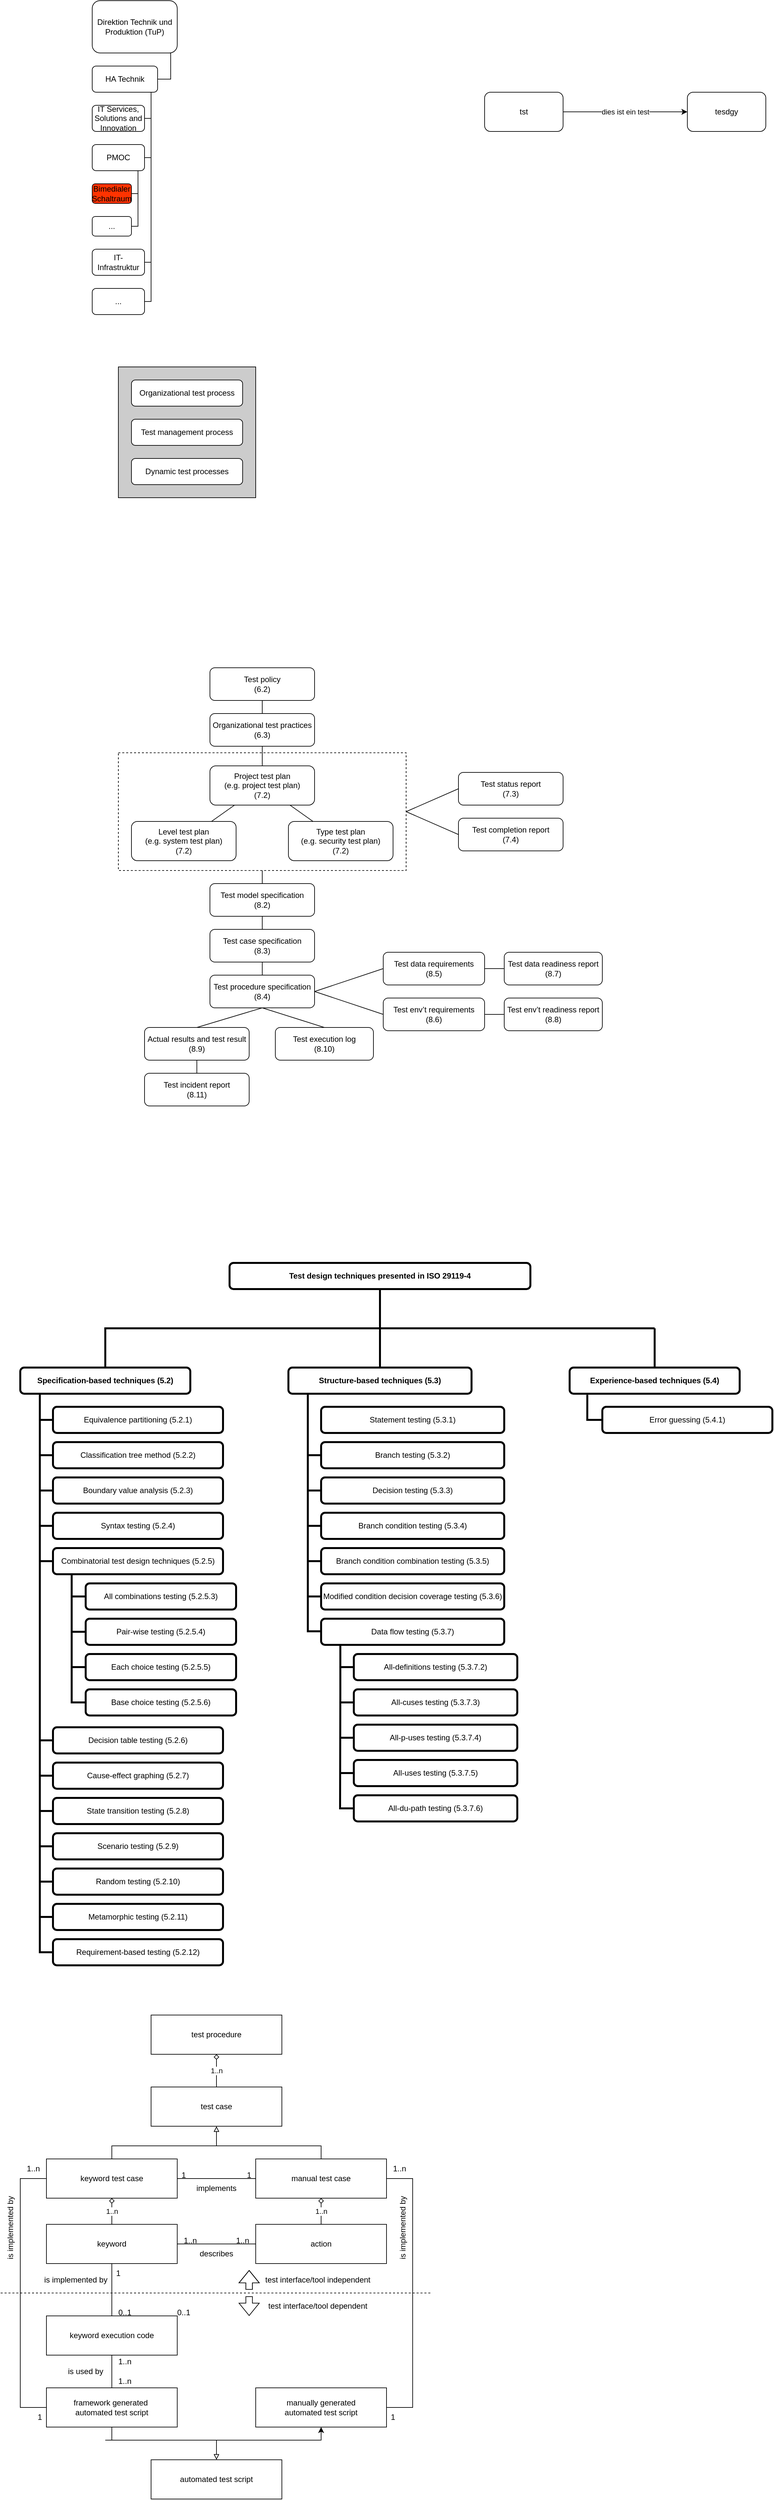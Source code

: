 <mxfile version="28.1.1">
  <diagram name="Seite-1" id="TvuDI8QwhE15kElaz38e">
    <mxGraphModel dx="1351" dy="1269" grid="1" gridSize="10" guides="1" tooltips="1" connect="1" arrows="1" fold="1" page="1" pageScale="1" pageWidth="827" pageHeight="1169" math="0" shadow="0">
      <root>
        <mxCell id="0" />
        <mxCell id="GiZz-HR4AVTah3v7BY4u-3" value="Organigramm" parent="0" />
        <mxCell id="GiZz-HR4AVTah3v7BY4u-19" style="edgeStyle=orthogonalEdgeStyle;rounded=0;orthogonalLoop=1;jettySize=auto;html=1;exitX=1;exitY=0.5;exitDx=0;exitDy=0;entryX=0.845;entryY=1.002;entryDx=0;entryDy=0;entryPerimeter=0;endArrow=none;endFill=0;" parent="GiZz-HR4AVTah3v7BY4u-3" source="GiZz-HR4AVTah3v7BY4u-4" target="GiZz-HR4AVTah3v7BY4u-5" edge="1">
          <mxGeometry relative="1" as="geometry">
            <mxPoint x="410.0" y="110.035" as="targetPoint" />
          </mxGeometry>
        </mxCell>
        <mxCell id="GiZz-HR4AVTah3v7BY4u-4" value="HA Technik" style="rounded=1;whiteSpace=wrap;html=1;" parent="GiZz-HR4AVTah3v7BY4u-3" vertex="1">
          <mxGeometry x="300" y="100" width="100" height="40" as="geometry" />
        </mxCell>
        <mxCell id="GiZz-HR4AVTah3v7BY4u-5" value="Direktion Technik und Produktion (TuP)" style="rounded=1;whiteSpace=wrap;html=1;" parent="GiZz-HR4AVTah3v7BY4u-3" vertex="1">
          <mxGeometry x="300" width="130" height="80" as="geometry" />
        </mxCell>
        <mxCell id="GiZz-HR4AVTah3v7BY4u-21" style="edgeStyle=orthogonalEdgeStyle;rounded=0;orthogonalLoop=1;jettySize=auto;html=1;exitX=1;exitY=0.5;exitDx=0;exitDy=0;endArrow=none;endFill=0;" parent="GiZz-HR4AVTah3v7BY4u-3" source="GiZz-HR4AVTah3v7BY4u-11" edge="1">
          <mxGeometry relative="1" as="geometry">
            <mxPoint x="390" y="180" as="targetPoint" />
            <Array as="points">
              <mxPoint x="390" y="240" />
            </Array>
          </mxGeometry>
        </mxCell>
        <mxCell id="GiZz-HR4AVTah3v7BY4u-11" value="PMOC" style="rounded=1;whiteSpace=wrap;html=1;" parent="GiZz-HR4AVTah3v7BY4u-3" vertex="1">
          <mxGeometry x="300" y="220" width="80" height="40" as="geometry" />
        </mxCell>
        <mxCell id="GiZz-HR4AVTah3v7BY4u-12" value="IT Services, Solutions and Innovation" style="rounded=1;whiteSpace=wrap;html=1;" parent="GiZz-HR4AVTah3v7BY4u-3" vertex="1">
          <mxGeometry x="300" y="160" width="80" height="40" as="geometry" />
        </mxCell>
        <mxCell id="GiZz-HR4AVTah3v7BY4u-23" style="edgeStyle=orthogonalEdgeStyle;rounded=0;orthogonalLoop=1;jettySize=auto;html=1;exitX=1;exitY=0.5;exitDx=0;exitDy=0;endArrow=none;endFill=0;" parent="GiZz-HR4AVTah3v7BY4u-3" source="GiZz-HR4AVTah3v7BY4u-13" edge="1">
          <mxGeometry relative="1" as="geometry">
            <mxPoint x="390" y="240" as="targetPoint" />
            <Array as="points">
              <mxPoint x="390" y="400" />
            </Array>
          </mxGeometry>
        </mxCell>
        <mxCell id="GiZz-HR4AVTah3v7BY4u-13" value="IT-Infrastruktur" style="rounded=1;whiteSpace=wrap;html=1;" parent="GiZz-HR4AVTah3v7BY4u-3" vertex="1">
          <mxGeometry x="300" y="380" width="80" height="40" as="geometry" />
        </mxCell>
        <mxCell id="GiZz-HR4AVTah3v7BY4u-14" value="Bimedialer Schaltraum" style="rounded=1;whiteSpace=wrap;html=1;fillColor=#FF3300;" parent="GiZz-HR4AVTah3v7BY4u-3" vertex="1">
          <mxGeometry x="300" y="280" width="60" height="30" as="geometry" />
        </mxCell>
        <mxCell id="GiZz-HR4AVTah3v7BY4u-15" value="..." style="rounded=1;whiteSpace=wrap;html=1;" parent="GiZz-HR4AVTah3v7BY4u-3" vertex="1">
          <mxGeometry x="300" y="330" width="60" height="30" as="geometry" />
        </mxCell>
        <mxCell id="GiZz-HR4AVTah3v7BY4u-20" style="edgeStyle=orthogonalEdgeStyle;rounded=0;orthogonalLoop=1;jettySize=auto;html=1;exitX=1;exitY=0.5;exitDx=0;exitDy=0;entryX=0.902;entryY=0.993;entryDx=0;entryDy=0;entryPerimeter=0;endArrow=none;endFill=0;" parent="GiZz-HR4AVTah3v7BY4u-3" source="GiZz-HR4AVTah3v7BY4u-12" target="GiZz-HR4AVTah3v7BY4u-4" edge="1">
          <mxGeometry relative="1" as="geometry">
            <Array as="points">
              <mxPoint x="390" y="180" />
              <mxPoint x="390" y="140" />
              <mxPoint x="390" y="140" />
            </Array>
          </mxGeometry>
        </mxCell>
        <mxCell id="GiZz-HR4AVTah3v7BY4u-24" style="edgeStyle=orthogonalEdgeStyle;rounded=0;orthogonalLoop=1;jettySize=auto;html=1;exitX=1;exitY=0.5;exitDx=0;exitDy=0;endArrow=none;endFill=0;" parent="GiZz-HR4AVTah3v7BY4u-3" source="GiZz-HR4AVTah3v7BY4u-22" edge="1">
          <mxGeometry relative="1" as="geometry">
            <mxPoint x="390" y="400" as="targetPoint" />
            <Array as="points">
              <mxPoint x="390" y="460" />
            </Array>
          </mxGeometry>
        </mxCell>
        <mxCell id="GiZz-HR4AVTah3v7BY4u-22" value="..." style="rounded=1;whiteSpace=wrap;html=1;" parent="GiZz-HR4AVTah3v7BY4u-3" vertex="1">
          <mxGeometry x="300" y="440" width="80" height="40" as="geometry" />
        </mxCell>
        <mxCell id="GiZz-HR4AVTah3v7BY4u-25" style="edgeStyle=orthogonalEdgeStyle;rounded=0;orthogonalLoop=1;jettySize=auto;html=1;exitX=1;exitY=0.5;exitDx=0;exitDy=0;endArrow=none;endFill=0;entryX=0.875;entryY=1.005;entryDx=0;entryDy=0;entryPerimeter=0;" parent="GiZz-HR4AVTah3v7BY4u-3" source="GiZz-HR4AVTah3v7BY4u-14" target="GiZz-HR4AVTah3v7BY4u-11" edge="1">
          <mxGeometry relative="1" as="geometry">
            <mxPoint x="370" y="280" as="targetPoint" />
          </mxGeometry>
        </mxCell>
        <mxCell id="GiZz-HR4AVTah3v7BY4u-28" style="edgeStyle=orthogonalEdgeStyle;rounded=0;orthogonalLoop=1;jettySize=auto;html=1;endArrow=none;endFill=0;" parent="GiZz-HR4AVTah3v7BY4u-3" source="GiZz-HR4AVTah3v7BY4u-15" edge="1">
          <mxGeometry relative="1" as="geometry">
            <mxPoint x="370" y="260" as="targetPoint" />
            <Array as="points">
              <mxPoint x="370" y="345" />
              <mxPoint x="370" y="295" />
            </Array>
          </mxGeometry>
        </mxCell>
        <mxCell id="GiZz-HR4AVTah3v7BY4u-7" value="Test" parent="0" />
        <mxCell id="EsfG2RAU68H6bWReub03-45" value="dies ist ein test" style="edgeStyle=orthogonalEdgeStyle;rounded=0;orthogonalLoop=1;jettySize=auto;html=1;exitX=1;exitY=0.5;exitDx=0;exitDy=0;" parent="GiZz-HR4AVTah3v7BY4u-7" source="EsfG2RAU68H6bWReub03-43" target="EsfG2RAU68H6bWReub03-44" edge="1">
          <mxGeometry relative="1" as="geometry" />
        </mxCell>
        <mxCell id="EsfG2RAU68H6bWReub03-43" value="tst" style="rounded=1;whiteSpace=wrap;html=1;" parent="GiZz-HR4AVTah3v7BY4u-7" vertex="1">
          <mxGeometry x="900" y="140" width="120" height="60" as="geometry" />
        </mxCell>
        <mxCell id="EsfG2RAU68H6bWReub03-44" value="tesdgy" style="rounded=1;whiteSpace=wrap;html=1;" parent="GiZz-HR4AVTah3v7BY4u-7" vertex="1">
          <mxGeometry x="1210" y="140" width="120" height="60" as="geometry" />
        </mxCell>
        <mxCell id="WsCw_bzVPhmdkuJ8D12H-0" value="multi_layer_test_process" parent="0" />
        <mxCell id="WsCw_bzVPhmdkuJ8D12H-5" value="" style="rounded=0;whiteSpace=wrap;html=1;fillColor=#CCCCCC;strokeColor=#000000;" parent="WsCw_bzVPhmdkuJ8D12H-0" vertex="1">
          <mxGeometry x="340" y="560" width="210" height="200" as="geometry" />
        </mxCell>
        <mxCell id="WsCw_bzVPhmdkuJ8D12H-1" value="Organizational test process" style="rounded=1;whiteSpace=wrap;html=1;" parent="WsCw_bzVPhmdkuJ8D12H-0" vertex="1">
          <mxGeometry x="360" y="580" width="170" height="40" as="geometry" />
        </mxCell>
        <mxCell id="WsCw_bzVPhmdkuJ8D12H-2" value="Test management process" style="rounded=1;whiteSpace=wrap;html=1;" parent="WsCw_bzVPhmdkuJ8D12H-0" vertex="1">
          <mxGeometry x="360" y="640" width="170" height="40" as="geometry" />
        </mxCell>
        <mxCell id="WsCw_bzVPhmdkuJ8D12H-3" value="Dynamic test processes" style="rounded=1;whiteSpace=wrap;html=1;" parent="WsCw_bzVPhmdkuJ8D12H-0" vertex="1">
          <mxGeometry x="360" y="700" width="170" height="40" as="geometry" />
        </mxCell>
        <mxCell id="EsfG2RAU68H6bWReub03-0" value="overview_test_documentation" parent="0" />
        <mxCell id="EsfG2RAU68H6bWReub03-34" value="" style="rounded=0;whiteSpace=wrap;html=1;fillColor=none;dashed=1;" parent="EsfG2RAU68H6bWReub03-0" vertex="1">
          <mxGeometry x="340" y="1150" width="440" height="180" as="geometry" />
        </mxCell>
        <mxCell id="EsfG2RAU68H6bWReub03-1" value="Test policy&#xa;(6.2)" style="rounded=1;whiteSpace=wrap;html=1;" parent="EsfG2RAU68H6bWReub03-0" vertex="1">
          <mxGeometry x="480" y="1020" width="160" height="50" as="geometry" />
        </mxCell>
        <mxCell id="EsfG2RAU68H6bWReub03-2" value="Organizational test practices&#xa;(6.3)" style="rounded=1;whiteSpace=wrap;html=1;" parent="EsfG2RAU68H6bWReub03-0" vertex="1">
          <mxGeometry x="480" y="1090" width="160" height="50" as="geometry" />
        </mxCell>
        <mxCell id="EsfG2RAU68H6bWReub03-3" style="endArrow=none;endFill=0;" parent="EsfG2RAU68H6bWReub03-0" source="EsfG2RAU68H6bWReub03-1" target="EsfG2RAU68H6bWReub03-2" edge="1">
          <mxGeometry relative="1" as="geometry" />
        </mxCell>
        <mxCell id="EsfG2RAU68H6bWReub03-4" value="Project test plan&#xa;(e.g. project test plan)&#xa;(7.2)" style="rounded=1;whiteSpace=wrap;html=1;" parent="EsfG2RAU68H6bWReub03-0" vertex="1">
          <mxGeometry x="480" y="1170" width="160" height="60" as="geometry" />
        </mxCell>
        <mxCell id="EsfG2RAU68H6bWReub03-5" style="endArrow=none;endFill=0;" parent="EsfG2RAU68H6bWReub03-0" source="EsfG2RAU68H6bWReub03-2" target="EsfG2RAU68H6bWReub03-4" edge="1">
          <mxGeometry relative="1" as="geometry" />
        </mxCell>
        <mxCell id="EsfG2RAU68H6bWReub03-6" value="Level test plan&#xa;(e.g. system test plan)&#xa;(7.2)" style="rounded=1;whiteSpace=wrap;html=1;" parent="EsfG2RAU68H6bWReub03-0" vertex="1">
          <mxGeometry x="360" y="1255" width="160" height="60" as="geometry" />
        </mxCell>
        <mxCell id="EsfG2RAU68H6bWReub03-7" style="endArrow=none;endFill=0;" parent="EsfG2RAU68H6bWReub03-0" source="EsfG2RAU68H6bWReub03-4" target="EsfG2RAU68H6bWReub03-6" edge="1">
          <mxGeometry relative="1" as="geometry" />
        </mxCell>
        <mxCell id="EsfG2RAU68H6bWReub03-8" value="Type test plan&#xa;(e.g. security test plan)&#xa;(7.2)" style="rounded=1;whiteSpace=wrap;html=1;" parent="EsfG2RAU68H6bWReub03-0" vertex="1">
          <mxGeometry x="600" y="1255" width="160" height="60" as="geometry" />
        </mxCell>
        <mxCell id="EsfG2RAU68H6bWReub03-9" style="endArrow=none;endFill=0;" parent="EsfG2RAU68H6bWReub03-0" source="EsfG2RAU68H6bWReub03-4" target="EsfG2RAU68H6bWReub03-8" edge="1">
          <mxGeometry relative="1" as="geometry" />
        </mxCell>
        <mxCell id="EsfG2RAU68H6bWReub03-10" value="Test status report&#xa;(7.3)" style="rounded=1;whiteSpace=wrap;html=1;" parent="EsfG2RAU68H6bWReub03-0" vertex="1">
          <mxGeometry x="860" y="1180" width="160" height="50" as="geometry" />
        </mxCell>
        <mxCell id="EsfG2RAU68H6bWReub03-12" value="Test completion report&#xa;(7.4)" style="rounded=1;whiteSpace=wrap;html=1;" parent="EsfG2RAU68H6bWReub03-0" vertex="1">
          <mxGeometry x="860" y="1250" width="160" height="50" as="geometry" />
        </mxCell>
        <mxCell id="EsfG2RAU68H6bWReub03-35" value="" style="edgeStyle=orthogonalEdgeStyle;rounded=0;orthogonalLoop=1;jettySize=auto;html=1;endArrow=none;endFill=0;" parent="EsfG2RAU68H6bWReub03-0" source="EsfG2RAU68H6bWReub03-14" target="EsfG2RAU68H6bWReub03-34" edge="1">
          <mxGeometry relative="1" as="geometry" />
        </mxCell>
        <mxCell id="EsfG2RAU68H6bWReub03-14" value="Test model specification&#xa;(8.2)" style="rounded=1;whiteSpace=wrap;html=1;" parent="EsfG2RAU68H6bWReub03-0" vertex="1">
          <mxGeometry x="480" y="1350" width="160" height="50" as="geometry" />
        </mxCell>
        <mxCell id="EsfG2RAU68H6bWReub03-16" value="Test case specification&#xa;(8.3)" style="rounded=1;whiteSpace=wrap;html=1;" parent="EsfG2RAU68H6bWReub03-0" vertex="1">
          <mxGeometry x="480" y="1420" width="160" height="50" as="geometry" />
        </mxCell>
        <mxCell id="EsfG2RAU68H6bWReub03-17" style="endArrow=none;endFill=0;" parent="EsfG2RAU68H6bWReub03-0" source="EsfG2RAU68H6bWReub03-14" target="EsfG2RAU68H6bWReub03-16" edge="1">
          <mxGeometry relative="1" as="geometry" />
        </mxCell>
        <mxCell id="EsfG2RAU68H6bWReub03-18" value="Test procedure specification&#xa;(8.4)" style="rounded=1;whiteSpace=wrap;html=1;" parent="EsfG2RAU68H6bWReub03-0" vertex="1">
          <mxGeometry x="480" y="1490" width="160" height="50" as="geometry" />
        </mxCell>
        <mxCell id="EsfG2RAU68H6bWReub03-19" style="endArrow=none;endFill=0;" parent="EsfG2RAU68H6bWReub03-0" source="EsfG2RAU68H6bWReub03-16" target="EsfG2RAU68H6bWReub03-18" edge="1">
          <mxGeometry relative="1" as="geometry" />
        </mxCell>
        <mxCell id="EsfG2RAU68H6bWReub03-20" value="Test data requirements&#xa;(8.5)" style="rounded=1;whiteSpace=wrap;html=1;" parent="EsfG2RAU68H6bWReub03-0" vertex="1">
          <mxGeometry x="745" y="1455" width="155" height="50" as="geometry" />
        </mxCell>
        <mxCell id="EsfG2RAU68H6bWReub03-22" value="Test env’t requirements&#xa;(8.6)" style="rounded=1;whiteSpace=wrap;html=1;" parent="EsfG2RAU68H6bWReub03-0" vertex="1">
          <mxGeometry x="745" y="1525" width="155" height="50" as="geometry" />
        </mxCell>
        <mxCell id="EsfG2RAU68H6bWReub03-24" value="Test data readiness report&#xa;(8.7)" style="rounded=1;whiteSpace=wrap;html=1;" parent="EsfG2RAU68H6bWReub03-0" vertex="1">
          <mxGeometry x="930" y="1455" width="150" height="50" as="geometry" />
        </mxCell>
        <mxCell id="EsfG2RAU68H6bWReub03-25" style="endArrow=none;endFill=0;" parent="EsfG2RAU68H6bWReub03-0" source="EsfG2RAU68H6bWReub03-20" target="EsfG2RAU68H6bWReub03-24" edge="1">
          <mxGeometry relative="1" as="geometry" />
        </mxCell>
        <mxCell id="EsfG2RAU68H6bWReub03-26" value="Test env’t readiness report&#xa;(8.8)" style="rounded=1;whiteSpace=wrap;html=1;" parent="EsfG2RAU68H6bWReub03-0" vertex="1">
          <mxGeometry x="930" y="1525" width="150" height="50" as="geometry" />
        </mxCell>
        <mxCell id="EsfG2RAU68H6bWReub03-27" style="endArrow=none;endFill=0;" parent="EsfG2RAU68H6bWReub03-0" source="EsfG2RAU68H6bWReub03-22" target="EsfG2RAU68H6bWReub03-26" edge="1">
          <mxGeometry relative="1" as="geometry" />
        </mxCell>
        <mxCell id="EsfG2RAU68H6bWReub03-28" value="Actual results and test result&#xa;(8.9)" style="rounded=1;whiteSpace=wrap;html=1;" parent="EsfG2RAU68H6bWReub03-0" vertex="1">
          <mxGeometry x="380" y="1570" width="160" height="50" as="geometry" />
        </mxCell>
        <mxCell id="EsfG2RAU68H6bWReub03-30" value="Test execution log&#xa;(8.10)" style="rounded=1;whiteSpace=wrap;html=1;" parent="EsfG2RAU68H6bWReub03-0" vertex="1">
          <mxGeometry x="580" y="1570" width="150" height="50" as="geometry" />
        </mxCell>
        <mxCell id="EsfG2RAU68H6bWReub03-32" value="Test incident report&#xa;(8.11)" style="rounded=1;whiteSpace=wrap;html=1;" parent="EsfG2RAU68H6bWReub03-0" vertex="1">
          <mxGeometry x="380" y="1640" width="160" height="50" as="geometry" />
        </mxCell>
        <mxCell id="EsfG2RAU68H6bWReub03-33" style="endArrow=none;endFill=0;" parent="EsfG2RAU68H6bWReub03-0" source="EsfG2RAU68H6bWReub03-28" target="EsfG2RAU68H6bWReub03-32" edge="1">
          <mxGeometry relative="1" as="geometry" />
        </mxCell>
        <mxCell id="EsfG2RAU68H6bWReub03-37" value="" style="endArrow=none;html=1;rounded=0;entryX=0;entryY=0.5;entryDx=0;entryDy=0;exitX=1;exitY=0.5;exitDx=0;exitDy=0;" parent="EsfG2RAU68H6bWReub03-0" source="EsfG2RAU68H6bWReub03-34" target="EsfG2RAU68H6bWReub03-10" edge="1">
          <mxGeometry width="50" height="50" relative="1" as="geometry">
            <mxPoint x="800" y="1220" as="sourcePoint" />
            <mxPoint x="830" y="1200" as="targetPoint" />
          </mxGeometry>
        </mxCell>
        <mxCell id="EsfG2RAU68H6bWReub03-38" value="" style="endArrow=none;html=1;rounded=0;entryX=0;entryY=0.5;entryDx=0;entryDy=0;exitX=1;exitY=0.5;exitDx=0;exitDy=0;" parent="EsfG2RAU68H6bWReub03-0" source="EsfG2RAU68H6bWReub03-34" target="EsfG2RAU68H6bWReub03-12" edge="1">
          <mxGeometry width="50" height="50" relative="1" as="geometry">
            <mxPoint x="820" y="1270" as="sourcePoint" />
            <mxPoint x="890" y="1300" as="targetPoint" />
          </mxGeometry>
        </mxCell>
        <mxCell id="EsfG2RAU68H6bWReub03-39" value="" style="endArrow=none;html=1;rounded=0;exitX=1;exitY=0.5;exitDx=0;exitDy=0;entryX=0;entryY=0.5;entryDx=0;entryDy=0;" parent="EsfG2RAU68H6bWReub03-0" source="EsfG2RAU68H6bWReub03-18" target="EsfG2RAU68H6bWReub03-20" edge="1">
          <mxGeometry width="50" height="50" relative="1" as="geometry">
            <mxPoint x="680" y="1520" as="sourcePoint" />
            <mxPoint x="730" y="1470" as="targetPoint" />
          </mxGeometry>
        </mxCell>
        <mxCell id="EsfG2RAU68H6bWReub03-40" value="" style="endArrow=none;html=1;rounded=0;exitX=1;exitY=0.5;exitDx=0;exitDy=0;entryX=0;entryY=0.5;entryDx=0;entryDy=0;" parent="EsfG2RAU68H6bWReub03-0" source="EsfG2RAU68H6bWReub03-18" target="EsfG2RAU68H6bWReub03-22" edge="1">
          <mxGeometry width="50" height="50" relative="1" as="geometry">
            <mxPoint x="680" y="1575" as="sourcePoint" />
            <mxPoint x="770" y="1540" as="targetPoint" />
          </mxGeometry>
        </mxCell>
        <mxCell id="EsfG2RAU68H6bWReub03-41" value="" style="endArrow=none;html=1;rounded=0;exitX=0.5;exitY=0;exitDx=0;exitDy=0;entryX=0.5;entryY=1;entryDx=0;entryDy=0;" parent="EsfG2RAU68H6bWReub03-0" source="EsfG2RAU68H6bWReub03-28" target="EsfG2RAU68H6bWReub03-18" edge="1">
          <mxGeometry width="50" height="50" relative="1" as="geometry">
            <mxPoint x="390" y="1505" as="sourcePoint" />
            <mxPoint x="480" y="1470" as="targetPoint" />
          </mxGeometry>
        </mxCell>
        <mxCell id="EsfG2RAU68H6bWReub03-42" value="" style="endArrow=none;html=1;rounded=0;exitX=0.5;exitY=1;exitDx=0;exitDy=0;entryX=0.5;entryY=0;entryDx=0;entryDy=0;" parent="EsfG2RAU68H6bWReub03-0" source="EsfG2RAU68H6bWReub03-18" target="EsfG2RAU68H6bWReub03-30" edge="1">
          <mxGeometry width="50" height="50" relative="1" as="geometry">
            <mxPoint x="600" y="1575" as="sourcePoint" />
            <mxPoint x="690" y="1540" as="targetPoint" />
          </mxGeometry>
        </mxCell>
        <mxCell id="90rD-m18CI-h1yrzqptm-0" value="struktur_iso29119-4" parent="0" />
        <mxCell id="90rD-m18CI-h1yrzqptm-3" value="Test design techniques presented in ISO 29119-4" style="rounded=1;whiteSpace=wrap;html=1;align=center;fontStyle=1;strokeWidth=3;" vertex="1" parent="90rD-m18CI-h1yrzqptm-0">
          <mxGeometry x="510" y="1930" width="460" height="40" as="geometry" />
        </mxCell>
        <mxCell id="90rD-m18CI-h1yrzqptm-85" style="edgeStyle=orthogonalEdgeStyle;rounded=0;orthogonalLoop=1;jettySize=auto;html=1;exitX=0.115;exitY=0.964;exitDx=0;exitDy=0;exitPerimeter=0;entryX=0;entryY=0.5;entryDx=0;entryDy=0;endArrow=none;endFill=0;strokeWidth=3;" edge="1" parent="90rD-m18CI-h1yrzqptm-0" source="90rD-m18CI-h1yrzqptm-4" target="90rD-m18CI-h1yrzqptm-25">
          <mxGeometry relative="1" as="geometry">
            <mxPoint x="220" y="2980" as="targetPoint" />
          </mxGeometry>
        </mxCell>
        <mxCell id="90rD-m18CI-h1yrzqptm-4" value="Specification-based techniques (5.2)" style="rounded=1;whiteSpace=wrap;html=1;align=center;fontStyle=1;strokeWidth=3;" vertex="1" parent="90rD-m18CI-h1yrzqptm-0">
          <mxGeometry x="190" y="2090" width="260" height="40" as="geometry" />
        </mxCell>
        <mxCell id="90rD-m18CI-h1yrzqptm-70" style="edgeStyle=orthogonalEdgeStyle;rounded=0;orthogonalLoop=1;jettySize=auto;html=1;exitX=0.5;exitY=0;exitDx=0;exitDy=0;entryX=0.5;entryY=1;entryDx=0;entryDy=0;endArrow=none;endFill=0;strokeWidth=3;" edge="1" parent="90rD-m18CI-h1yrzqptm-0" source="90rD-m18CI-h1yrzqptm-5" target="90rD-m18CI-h1yrzqptm-3">
          <mxGeometry relative="1" as="geometry" />
        </mxCell>
        <mxCell id="90rD-m18CI-h1yrzqptm-73" style="edgeStyle=orthogonalEdgeStyle;rounded=0;orthogonalLoop=1;jettySize=auto;html=1;exitX=0.106;exitY=1;exitDx=0;exitDy=0;exitPerimeter=0;endArrow=none;endFill=0;entryX=0;entryY=0.5;entryDx=0;entryDy=0;strokeWidth=3;" edge="1" parent="90rD-m18CI-h1yrzqptm-0" source="90rD-m18CI-h1yrzqptm-5">
          <mxGeometry relative="1" as="geometry">
            <mxPoint x="660" y="2493.2" as="targetPoint" />
            <mxPoint x="639.4" y="2130" as="sourcePoint" />
            <Array as="points">
              <mxPoint x="630" y="2493" />
            </Array>
          </mxGeometry>
        </mxCell>
        <mxCell id="90rD-m18CI-h1yrzqptm-5" value="Structure-based techniques (5.3)" style="rounded=1;whiteSpace=wrap;html=1;align=center;fontStyle=1;strokeWidth=3;" vertex="1" parent="90rD-m18CI-h1yrzqptm-0">
          <mxGeometry x="600" y="2090" width="280" height="40" as="geometry" />
        </mxCell>
        <mxCell id="90rD-m18CI-h1yrzqptm-71" style="edgeStyle=orthogonalEdgeStyle;rounded=0;orthogonalLoop=1;jettySize=auto;html=1;exitX=0.5;exitY=0;exitDx=0;exitDy=0;startArrow=none;startFill=0;endArrow=none;endFill=0;strokeWidth=3;" edge="1" parent="90rD-m18CI-h1yrzqptm-0" source="90rD-m18CI-h1yrzqptm-6">
          <mxGeometry relative="1" as="geometry">
            <mxPoint x="1160" y="2030" as="targetPoint" />
          </mxGeometry>
        </mxCell>
        <mxCell id="90rD-m18CI-h1yrzqptm-6" value="Experience-based techniques (5.4)" style="rounded=1;whiteSpace=wrap;html=1;align=center;fontStyle=1;strokeWidth=3;" vertex="1" parent="90rD-m18CI-h1yrzqptm-0">
          <mxGeometry x="1030" y="2090" width="260" height="40" as="geometry" />
        </mxCell>
        <mxCell id="90rD-m18CI-h1yrzqptm-100" style="edgeStyle=orthogonalEdgeStyle;rounded=0;orthogonalLoop=1;jettySize=auto;html=1;endArrow=none;endFill=0;strokeWidth=3;" edge="1" parent="90rD-m18CI-h1yrzqptm-0" source="90rD-m18CI-h1yrzqptm-10">
          <mxGeometry relative="1" as="geometry">
            <mxPoint x="220" y="2170" as="targetPoint" />
          </mxGeometry>
        </mxCell>
        <mxCell id="90rD-m18CI-h1yrzqptm-10" value="Equivalence partitioning (5.2.1)" style="rounded=1;whiteSpace=wrap;html=1;strokeWidth=3;" vertex="1" parent="90rD-m18CI-h1yrzqptm-0">
          <mxGeometry x="240" y="2150" width="260" height="40" as="geometry" />
        </mxCell>
        <mxCell id="90rD-m18CI-h1yrzqptm-99" style="edgeStyle=orthogonalEdgeStyle;rounded=0;orthogonalLoop=1;jettySize=auto;html=1;endArrow=none;endFill=0;strokeWidth=3;" edge="1" parent="90rD-m18CI-h1yrzqptm-0" source="90rD-m18CI-h1yrzqptm-11">
          <mxGeometry relative="1" as="geometry">
            <mxPoint x="220" y="2224" as="targetPoint" />
          </mxGeometry>
        </mxCell>
        <mxCell id="90rD-m18CI-h1yrzqptm-11" value="Classification tree method (5.2.2)" style="rounded=1;whiteSpace=wrap;html=1;strokeWidth=3;" vertex="1" parent="90rD-m18CI-h1yrzqptm-0">
          <mxGeometry x="240" y="2204" width="260" height="40" as="geometry" />
        </mxCell>
        <mxCell id="90rD-m18CI-h1yrzqptm-98" style="edgeStyle=orthogonalEdgeStyle;rounded=0;orthogonalLoop=1;jettySize=auto;html=1;endArrow=none;endFill=0;strokeWidth=3;" edge="1" parent="90rD-m18CI-h1yrzqptm-0" source="90rD-m18CI-h1yrzqptm-12">
          <mxGeometry relative="1" as="geometry">
            <mxPoint x="220" y="2278" as="targetPoint" />
          </mxGeometry>
        </mxCell>
        <mxCell id="90rD-m18CI-h1yrzqptm-12" value="Boundary value analysis (5.2.3)" style="rounded=1;whiteSpace=wrap;html=1;strokeWidth=3;" vertex="1" parent="90rD-m18CI-h1yrzqptm-0">
          <mxGeometry x="240" y="2258" width="260" height="40" as="geometry" />
        </mxCell>
        <mxCell id="90rD-m18CI-h1yrzqptm-97" style="edgeStyle=orthogonalEdgeStyle;rounded=0;orthogonalLoop=1;jettySize=auto;html=1;endArrow=none;endFill=0;strokeWidth=3;" edge="1" parent="90rD-m18CI-h1yrzqptm-0" source="90rD-m18CI-h1yrzqptm-13">
          <mxGeometry relative="1" as="geometry">
            <mxPoint x="230" y="2332" as="targetPoint" />
          </mxGeometry>
        </mxCell>
        <mxCell id="90rD-m18CI-h1yrzqptm-13" value="Syntax testing (5.2.4)" style="rounded=1;whiteSpace=wrap;html=1;strokeWidth=3;" vertex="1" parent="90rD-m18CI-h1yrzqptm-0">
          <mxGeometry x="240" y="2312" width="260" height="40" as="geometry" />
        </mxCell>
        <mxCell id="90rD-m18CI-h1yrzqptm-92" style="edgeStyle=orthogonalEdgeStyle;rounded=0;orthogonalLoop=1;jettySize=auto;html=1;exitX=0.11;exitY=0.972;exitDx=0;exitDy=0;entryX=0;entryY=0.5;entryDx=0;entryDy=0;exitPerimeter=0;endArrow=none;endFill=0;strokeWidth=3;" edge="1" parent="90rD-m18CI-h1yrzqptm-0" source="90rD-m18CI-h1yrzqptm-14" target="90rD-m18CI-h1yrzqptm-18">
          <mxGeometry relative="1" as="geometry" />
        </mxCell>
        <mxCell id="90rD-m18CI-h1yrzqptm-96" style="edgeStyle=orthogonalEdgeStyle;rounded=0;orthogonalLoop=1;jettySize=auto;html=1;endArrow=none;endFill=0;strokeWidth=3;" edge="1" parent="90rD-m18CI-h1yrzqptm-0" source="90rD-m18CI-h1yrzqptm-14">
          <mxGeometry relative="1" as="geometry">
            <mxPoint x="220" y="2386" as="targetPoint" />
          </mxGeometry>
        </mxCell>
        <mxCell id="90rD-m18CI-h1yrzqptm-14" value="Combinatorial test design techniques (5.2.5)" style="rounded=1;whiteSpace=wrap;html=1;strokeWidth=3;" vertex="1" parent="90rD-m18CI-h1yrzqptm-0">
          <mxGeometry x="240" y="2366" width="260" height="40" as="geometry" />
        </mxCell>
        <mxCell id="90rD-m18CI-h1yrzqptm-95" style="edgeStyle=orthogonalEdgeStyle;rounded=0;orthogonalLoop=1;jettySize=auto;html=1;endArrow=none;endFill=0;strokeWidth=3;" edge="1" parent="90rD-m18CI-h1yrzqptm-0" source="90rD-m18CI-h1yrzqptm-15">
          <mxGeometry relative="1" as="geometry">
            <mxPoint x="270" y="2440" as="targetPoint" />
          </mxGeometry>
        </mxCell>
        <mxCell id="90rD-m18CI-h1yrzqptm-15" value="All combinations testing (5.2.5.3)" style="rounded=1;whiteSpace=wrap;html=1;strokeWidth=3;" vertex="1" parent="90rD-m18CI-h1yrzqptm-0">
          <mxGeometry x="290" y="2420" width="230" height="40" as="geometry" />
        </mxCell>
        <mxCell id="90rD-m18CI-h1yrzqptm-94" style="edgeStyle=orthogonalEdgeStyle;rounded=0;orthogonalLoop=1;jettySize=auto;html=1;endArrow=none;endFill=0;strokeWidth=3;" edge="1" parent="90rD-m18CI-h1yrzqptm-0" source="90rD-m18CI-h1yrzqptm-16">
          <mxGeometry relative="1" as="geometry">
            <mxPoint x="280" y="2494" as="targetPoint" />
          </mxGeometry>
        </mxCell>
        <mxCell id="90rD-m18CI-h1yrzqptm-16" value="Pair-wise testing (5.2.5.4)" style="rounded=1;whiteSpace=wrap;html=1;strokeWidth=3;" vertex="1" parent="90rD-m18CI-h1yrzqptm-0">
          <mxGeometry x="290" y="2474" width="230" height="40" as="geometry" />
        </mxCell>
        <mxCell id="90rD-m18CI-h1yrzqptm-93" style="edgeStyle=orthogonalEdgeStyle;rounded=0;orthogonalLoop=1;jettySize=auto;html=1;endArrow=none;endFill=0;strokeWidth=3;" edge="1" parent="90rD-m18CI-h1yrzqptm-0" source="90rD-m18CI-h1yrzqptm-17">
          <mxGeometry relative="1" as="geometry">
            <mxPoint x="270" y="2548" as="targetPoint" />
          </mxGeometry>
        </mxCell>
        <mxCell id="90rD-m18CI-h1yrzqptm-17" value="Each choice testing (5.2.5.5)" style="rounded=1;whiteSpace=wrap;html=1;strokeWidth=3;" vertex="1" parent="90rD-m18CI-h1yrzqptm-0">
          <mxGeometry x="290" y="2528" width="230" height="40" as="geometry" />
        </mxCell>
        <mxCell id="90rD-m18CI-h1yrzqptm-18" value="Base choice testing (5.2.5.6)" style="rounded=1;whiteSpace=wrap;html=1;strokeWidth=3;" vertex="1" parent="90rD-m18CI-h1yrzqptm-0">
          <mxGeometry x="290" y="2582" width="230" height="40" as="geometry" />
        </mxCell>
        <mxCell id="90rD-m18CI-h1yrzqptm-91" style="edgeStyle=orthogonalEdgeStyle;rounded=0;orthogonalLoop=1;jettySize=auto;html=1;endArrow=none;endFill=0;strokeWidth=3;" edge="1" parent="90rD-m18CI-h1yrzqptm-0" source="90rD-m18CI-h1yrzqptm-19">
          <mxGeometry relative="1" as="geometry">
            <mxPoint x="220" y="2660" as="targetPoint" />
          </mxGeometry>
        </mxCell>
        <mxCell id="90rD-m18CI-h1yrzqptm-19" value="Decision table testing (5.2.6)" style="rounded=1;whiteSpace=wrap;html=1;strokeWidth=3;" vertex="1" parent="90rD-m18CI-h1yrzqptm-0">
          <mxGeometry x="240" y="2640" width="260" height="40" as="geometry" />
        </mxCell>
        <mxCell id="90rD-m18CI-h1yrzqptm-90" style="edgeStyle=orthogonalEdgeStyle;rounded=0;orthogonalLoop=1;jettySize=auto;html=1;exitX=0;exitY=0.5;exitDx=0;exitDy=0;endArrow=none;endFill=0;strokeWidth=3;" edge="1" parent="90rD-m18CI-h1yrzqptm-0" source="90rD-m18CI-h1yrzqptm-20">
          <mxGeometry relative="1" as="geometry">
            <mxPoint x="220" y="2714.056" as="targetPoint" />
          </mxGeometry>
        </mxCell>
        <mxCell id="90rD-m18CI-h1yrzqptm-20" value="Cause-effect graphing (5.2.7)" style="rounded=1;whiteSpace=wrap;html=1;strokeWidth=3;" vertex="1" parent="90rD-m18CI-h1yrzqptm-0">
          <mxGeometry x="240" y="2694" width="260" height="40" as="geometry" />
        </mxCell>
        <mxCell id="90rD-m18CI-h1yrzqptm-89" style="edgeStyle=orthogonalEdgeStyle;rounded=0;orthogonalLoop=1;jettySize=auto;html=1;endArrow=none;endFill=0;strokeWidth=3;" edge="1" parent="90rD-m18CI-h1yrzqptm-0" source="90rD-m18CI-h1yrzqptm-21">
          <mxGeometry relative="1" as="geometry">
            <mxPoint x="220" y="2768" as="targetPoint" />
          </mxGeometry>
        </mxCell>
        <mxCell id="90rD-m18CI-h1yrzqptm-21" value="State transition testing (5.2.8)" style="rounded=1;whiteSpace=wrap;html=1;strokeWidth=3;" vertex="1" parent="90rD-m18CI-h1yrzqptm-0">
          <mxGeometry x="240" y="2748" width="260" height="40" as="geometry" />
        </mxCell>
        <mxCell id="90rD-m18CI-h1yrzqptm-88" style="edgeStyle=orthogonalEdgeStyle;rounded=0;orthogonalLoop=1;jettySize=auto;html=1;endArrow=none;endFill=0;strokeWidth=3;" edge="1" parent="90rD-m18CI-h1yrzqptm-0" source="90rD-m18CI-h1yrzqptm-22">
          <mxGeometry relative="1" as="geometry">
            <mxPoint x="220" y="2822" as="targetPoint" />
          </mxGeometry>
        </mxCell>
        <mxCell id="90rD-m18CI-h1yrzqptm-22" value="Scenario testing (5.2.9)" style="rounded=1;whiteSpace=wrap;html=1;strokeWidth=3;" vertex="1" parent="90rD-m18CI-h1yrzqptm-0">
          <mxGeometry x="240" y="2802" width="260" height="40" as="geometry" />
        </mxCell>
        <mxCell id="90rD-m18CI-h1yrzqptm-87" style="edgeStyle=orthogonalEdgeStyle;rounded=0;orthogonalLoop=1;jettySize=auto;html=1;endArrow=none;endFill=0;strokeWidth=3;" edge="1" parent="90rD-m18CI-h1yrzqptm-0" source="90rD-m18CI-h1yrzqptm-23">
          <mxGeometry relative="1" as="geometry">
            <mxPoint x="220" y="2876" as="targetPoint" />
          </mxGeometry>
        </mxCell>
        <mxCell id="90rD-m18CI-h1yrzqptm-23" value="Random testing (5.2.10)" style="rounded=1;whiteSpace=wrap;html=1;strokeWidth=3;" vertex="1" parent="90rD-m18CI-h1yrzqptm-0">
          <mxGeometry x="240" y="2856" width="260" height="40" as="geometry" />
        </mxCell>
        <mxCell id="90rD-m18CI-h1yrzqptm-86" style="edgeStyle=orthogonalEdgeStyle;rounded=0;orthogonalLoop=1;jettySize=auto;html=1;endArrow=none;endFill=0;strokeWidth=3;" edge="1" parent="90rD-m18CI-h1yrzqptm-0" source="90rD-m18CI-h1yrzqptm-24">
          <mxGeometry relative="1" as="geometry">
            <mxPoint x="220" y="2930" as="targetPoint" />
          </mxGeometry>
        </mxCell>
        <mxCell id="90rD-m18CI-h1yrzqptm-24" value="Metamorphic testing (5.2.11)" style="rounded=1;whiteSpace=wrap;html=1;strokeWidth=3;" vertex="1" parent="90rD-m18CI-h1yrzqptm-0">
          <mxGeometry x="240" y="2910" width="260" height="40" as="geometry" />
        </mxCell>
        <mxCell id="90rD-m18CI-h1yrzqptm-25" value="Requirement-based testing (5.2.12)" style="rounded=1;whiteSpace=wrap;html=1;strokeWidth=3;" vertex="1" parent="90rD-m18CI-h1yrzqptm-0">
          <mxGeometry x="240" y="2964" width="260" height="40" as="geometry" />
        </mxCell>
        <mxCell id="90rD-m18CI-h1yrzqptm-42" value="Statement testing (5.3.1)" style="rounded=1;whiteSpace=wrap;html=1;strokeWidth=3;" vertex="1" parent="90rD-m18CI-h1yrzqptm-0">
          <mxGeometry x="650" y="2150" width="280" height="40" as="geometry" />
        </mxCell>
        <mxCell id="90rD-m18CI-h1yrzqptm-78" style="edgeStyle=orthogonalEdgeStyle;rounded=0;orthogonalLoop=1;jettySize=auto;html=1;exitX=0;exitY=0.5;exitDx=0;exitDy=0;endArrow=none;endFill=0;strokeWidth=3;" edge="1" parent="90rD-m18CI-h1yrzqptm-0" source="90rD-m18CI-h1yrzqptm-43">
          <mxGeometry relative="1" as="geometry">
            <mxPoint x="630" y="2224.013" as="targetPoint" />
          </mxGeometry>
        </mxCell>
        <mxCell id="90rD-m18CI-h1yrzqptm-43" value="Branch testing (5.3.2)" style="rounded=1;whiteSpace=wrap;html=1;strokeWidth=3;" vertex="1" parent="90rD-m18CI-h1yrzqptm-0">
          <mxGeometry x="650" y="2204" width="280" height="40" as="geometry" />
        </mxCell>
        <mxCell id="90rD-m18CI-h1yrzqptm-77" style="edgeStyle=orthogonalEdgeStyle;rounded=0;orthogonalLoop=1;jettySize=auto;html=1;endArrow=none;endFill=0;strokeWidth=3;" edge="1" parent="90rD-m18CI-h1yrzqptm-0" source="90rD-m18CI-h1yrzqptm-44">
          <mxGeometry relative="1" as="geometry">
            <mxPoint x="630" y="2278" as="targetPoint" />
          </mxGeometry>
        </mxCell>
        <mxCell id="90rD-m18CI-h1yrzqptm-44" value="Decision testing (5.3.3)" style="rounded=1;whiteSpace=wrap;html=1;strokeWidth=3;" vertex="1" parent="90rD-m18CI-h1yrzqptm-0">
          <mxGeometry x="650" y="2258" width="280" height="40" as="geometry" />
        </mxCell>
        <mxCell id="90rD-m18CI-h1yrzqptm-76" style="edgeStyle=orthogonalEdgeStyle;rounded=0;orthogonalLoop=1;jettySize=auto;html=1;endArrow=none;endFill=0;strokeWidth=3;" edge="1" parent="90rD-m18CI-h1yrzqptm-0" source="90rD-m18CI-h1yrzqptm-45">
          <mxGeometry relative="1" as="geometry">
            <mxPoint x="630" y="2332" as="targetPoint" />
          </mxGeometry>
        </mxCell>
        <mxCell id="90rD-m18CI-h1yrzqptm-45" value="Branch condition testing (5.3.4)" style="rounded=1;whiteSpace=wrap;html=1;strokeWidth=3;" vertex="1" parent="90rD-m18CI-h1yrzqptm-0">
          <mxGeometry x="650" y="2312" width="280" height="40" as="geometry" />
        </mxCell>
        <mxCell id="90rD-m18CI-h1yrzqptm-75" style="edgeStyle=orthogonalEdgeStyle;rounded=0;orthogonalLoop=1;jettySize=auto;html=1;exitX=0;exitY=0.5;exitDx=0;exitDy=0;endArrow=none;endFill=0;strokeWidth=3;" edge="1" parent="90rD-m18CI-h1yrzqptm-0" source="90rD-m18CI-h1yrzqptm-46">
          <mxGeometry relative="1" as="geometry">
            <mxPoint x="630" y="2385.961" as="targetPoint" />
          </mxGeometry>
        </mxCell>
        <mxCell id="90rD-m18CI-h1yrzqptm-46" value="Branch condition combination testing (5.3.5)" style="rounded=1;whiteSpace=wrap;html=1;strokeWidth=3;" vertex="1" parent="90rD-m18CI-h1yrzqptm-0">
          <mxGeometry x="650" y="2366" width="280" height="40" as="geometry" />
        </mxCell>
        <mxCell id="90rD-m18CI-h1yrzqptm-74" style="edgeStyle=orthogonalEdgeStyle;rounded=0;orthogonalLoop=1;jettySize=auto;html=1;exitX=0;exitY=0.5;exitDx=0;exitDy=0;endArrow=none;endFill=0;strokeWidth=3;" edge="1" parent="90rD-m18CI-h1yrzqptm-0" source="90rD-m18CI-h1yrzqptm-47">
          <mxGeometry relative="1" as="geometry">
            <mxPoint x="630" y="2439.987" as="targetPoint" />
          </mxGeometry>
        </mxCell>
        <mxCell id="90rD-m18CI-h1yrzqptm-47" value="Modified condition decision coverage testing (5.3.6)" style="rounded=1;whiteSpace=wrap;html=1;strokeWidth=3;" vertex="1" parent="90rD-m18CI-h1yrzqptm-0">
          <mxGeometry x="650" y="2420" width="280" height="40" as="geometry" />
        </mxCell>
        <mxCell id="90rD-m18CI-h1yrzqptm-80" style="edgeStyle=orthogonalEdgeStyle;rounded=0;orthogonalLoop=1;jettySize=auto;html=1;exitX=0.105;exitY=1.001;exitDx=0;exitDy=0;exitPerimeter=0;entryX=0;entryY=0.5;entryDx=0;entryDy=0;endArrow=none;endFill=0;strokeWidth=3;" edge="1" parent="90rD-m18CI-h1yrzqptm-0" source="90rD-m18CI-h1yrzqptm-48" target="90rD-m18CI-h1yrzqptm-53">
          <mxGeometry relative="1" as="geometry">
            <mxPoint x="670" y="2660" as="targetPoint" />
            <Array as="points">
              <mxPoint x="679" y="2587" />
              <mxPoint x="679" y="2587" />
              <mxPoint x="679" y="2764" />
            </Array>
          </mxGeometry>
        </mxCell>
        <mxCell id="90rD-m18CI-h1yrzqptm-48" value="Data flow testing (5.3.7)" style="rounded=1;whiteSpace=wrap;html=1;strokeWidth=3;" vertex="1" parent="90rD-m18CI-h1yrzqptm-0">
          <mxGeometry x="650" y="2474" width="280" height="40" as="geometry" />
        </mxCell>
        <mxCell id="90rD-m18CI-h1yrzqptm-84" style="edgeStyle=orthogonalEdgeStyle;rounded=0;orthogonalLoop=1;jettySize=auto;html=1;endArrow=none;endFill=0;strokeWidth=3;" edge="1" parent="90rD-m18CI-h1yrzqptm-0" source="90rD-m18CI-h1yrzqptm-49">
          <mxGeometry relative="1" as="geometry">
            <mxPoint x="680" y="2548" as="targetPoint" />
          </mxGeometry>
        </mxCell>
        <mxCell id="90rD-m18CI-h1yrzqptm-49" value="All-definitions testing (5.3.7.2)" style="rounded=1;whiteSpace=wrap;html=1;strokeWidth=3;" vertex="1" parent="90rD-m18CI-h1yrzqptm-0">
          <mxGeometry x="700" y="2528" width="250" height="40" as="geometry" />
        </mxCell>
        <mxCell id="90rD-m18CI-h1yrzqptm-83" style="edgeStyle=orthogonalEdgeStyle;rounded=0;orthogonalLoop=1;jettySize=auto;html=1;endArrow=none;endFill=0;strokeWidth=3;" edge="1" parent="90rD-m18CI-h1yrzqptm-0" source="90rD-m18CI-h1yrzqptm-50">
          <mxGeometry relative="1" as="geometry">
            <mxPoint x="680" y="2602" as="targetPoint" />
          </mxGeometry>
        </mxCell>
        <mxCell id="90rD-m18CI-h1yrzqptm-50" value="All-cuses testing (5.3.7.3)" style="rounded=1;whiteSpace=wrap;html=1;strokeWidth=3;" vertex="1" parent="90rD-m18CI-h1yrzqptm-0">
          <mxGeometry x="700" y="2582" width="250" height="40" as="geometry" />
        </mxCell>
        <mxCell id="90rD-m18CI-h1yrzqptm-82" style="edgeStyle=orthogonalEdgeStyle;rounded=0;orthogonalLoop=1;jettySize=auto;html=1;endArrow=none;endFill=0;strokeWidth=3;" edge="1" parent="90rD-m18CI-h1yrzqptm-0" source="90rD-m18CI-h1yrzqptm-51">
          <mxGeometry relative="1" as="geometry">
            <mxPoint x="680" y="2656" as="targetPoint" />
          </mxGeometry>
        </mxCell>
        <mxCell id="90rD-m18CI-h1yrzqptm-51" value="All-p-uses testing (5.3.7.4)" style="rounded=1;whiteSpace=wrap;html=1;strokeWidth=3;" vertex="1" parent="90rD-m18CI-h1yrzqptm-0">
          <mxGeometry x="700" y="2636" width="250" height="40" as="geometry" />
        </mxCell>
        <mxCell id="90rD-m18CI-h1yrzqptm-81" style="edgeStyle=orthogonalEdgeStyle;rounded=0;orthogonalLoop=1;jettySize=auto;html=1;endArrow=none;endFill=0;strokeWidth=3;" edge="1" parent="90rD-m18CI-h1yrzqptm-0" source="90rD-m18CI-h1yrzqptm-52">
          <mxGeometry relative="1" as="geometry">
            <mxPoint x="680" y="2710" as="targetPoint" />
          </mxGeometry>
        </mxCell>
        <mxCell id="90rD-m18CI-h1yrzqptm-52" value="All-uses testing (5.3.7.5)" style="rounded=1;whiteSpace=wrap;html=1;strokeWidth=3;" vertex="1" parent="90rD-m18CI-h1yrzqptm-0">
          <mxGeometry x="700" y="2690" width="250" height="40" as="geometry" />
        </mxCell>
        <mxCell id="90rD-m18CI-h1yrzqptm-53" value="All-du-path testing (5.3.7.6)" style="rounded=1;whiteSpace=wrap;html=1;strokeWidth=3;" vertex="1" parent="90rD-m18CI-h1yrzqptm-0">
          <mxGeometry x="700" y="2744" width="250" height="40" as="geometry" />
        </mxCell>
        <mxCell id="90rD-m18CI-h1yrzqptm-66" value="Error guessing (5.4.1)" style="rounded=1;whiteSpace=wrap;html=1;strokeWidth=3;" vertex="1" parent="90rD-m18CI-h1yrzqptm-0">
          <mxGeometry x="1080" y="2150" width="260" height="40" as="geometry" />
        </mxCell>
        <mxCell id="90rD-m18CI-h1yrzqptm-67" value="" style="edgeStyle=orthogonalEdgeStyle;rounded=0;orthogonalLoop=1;jettySize=auto;html=1;endArrow=none;entryX=0;entryY=0.5;entryDx=0;entryDy=0;exitX=0.104;exitY=1.042;exitDx=0;exitDy=0;exitPerimeter=0;strokeWidth=3;" edge="1" parent="90rD-m18CI-h1yrzqptm-0" source="90rD-m18CI-h1yrzqptm-6" target="90rD-m18CI-h1yrzqptm-66">
          <mxGeometry relative="1" as="geometry" />
        </mxCell>
        <mxCell id="90rD-m18CI-h1yrzqptm-69" value="" style="endArrow=none;html=1;rounded=0;exitX=0.5;exitY=0;exitDx=0;exitDy=0;strokeWidth=3;" edge="1" parent="90rD-m18CI-h1yrzqptm-0" source="90rD-m18CI-h1yrzqptm-4">
          <mxGeometry width="50" height="50" relative="1" as="geometry">
            <mxPoint x="330" y="2030" as="sourcePoint" />
            <mxPoint x="1160" y="2030" as="targetPoint" />
            <Array as="points">
              <mxPoint x="320" y="2030" />
            </Array>
          </mxGeometry>
        </mxCell>
        <mxCell id="90rD-m18CI-h1yrzqptm-101" value="keyword-driven-testing" parent="0" />
        <mxCell id="90rD-m18CI-h1yrzqptm-102" value="test procedure" style="rounded=0;whiteSpace=wrap;html=1;" vertex="1" parent="90rD-m18CI-h1yrzqptm-101">
          <mxGeometry x="390" y="3080" width="200" height="60" as="geometry" />
        </mxCell>
        <mxCell id="90rD-m18CI-h1yrzqptm-106" value="1..n" style="edgeStyle=orthogonalEdgeStyle;rounded=0;orthogonalLoop=1;jettySize=auto;html=1;entryX=0.5;entryY=1;entryDx=0;entryDy=0;endArrow=diamond;endFill=0;" edge="1" parent="90rD-m18CI-h1yrzqptm-101" source="90rD-m18CI-h1yrzqptm-105" target="90rD-m18CI-h1yrzqptm-102">
          <mxGeometry relative="1" as="geometry" />
        </mxCell>
        <mxCell id="90rD-m18CI-h1yrzqptm-110" style="edgeStyle=orthogonalEdgeStyle;rounded=0;orthogonalLoop=1;jettySize=auto;html=1;startArrow=block;startFill=0;endArrow=none;endFill=0;" edge="1" parent="90rD-m18CI-h1yrzqptm-101" source="90rD-m18CI-h1yrzqptm-105">
          <mxGeometry relative="1" as="geometry">
            <mxPoint x="490" y="3280" as="targetPoint" />
          </mxGeometry>
        </mxCell>
        <mxCell id="90rD-m18CI-h1yrzqptm-105" value="test case" style="rounded=0;whiteSpace=wrap;html=1;" vertex="1" parent="90rD-m18CI-h1yrzqptm-101">
          <mxGeometry x="390" y="3190" width="200" height="60" as="geometry" />
        </mxCell>
        <mxCell id="90rD-m18CI-h1yrzqptm-145" style="edgeStyle=orthogonalEdgeStyle;rounded=0;orthogonalLoop=1;jettySize=auto;html=1;entryX=1;entryY=0.5;entryDx=0;entryDy=0;exitX=1;exitY=0.5;exitDx=0;exitDy=0;endArrow=none;endFill=0;" edge="1" parent="90rD-m18CI-h1yrzqptm-101" source="90rD-m18CI-h1yrzqptm-107" target="90rD-m18CI-h1yrzqptm-131">
          <mxGeometry relative="1" as="geometry">
            <Array as="points">
              <mxPoint x="790" y="3330" />
              <mxPoint x="790" y="3680" />
            </Array>
          </mxGeometry>
        </mxCell>
        <mxCell id="90rD-m18CI-h1yrzqptm-107" value="manual test case" style="rounded=0;whiteSpace=wrap;html=1;" vertex="1" parent="90rD-m18CI-h1yrzqptm-101">
          <mxGeometry x="550" y="3300" width="200" height="60" as="geometry" />
        </mxCell>
        <mxCell id="90rD-m18CI-h1yrzqptm-109" style="edgeStyle=orthogonalEdgeStyle;rounded=0;orthogonalLoop=1;jettySize=auto;html=1;entryX=0.5;entryY=0;entryDx=0;entryDy=0;exitX=0.5;exitY=0;exitDx=0;exitDy=0;endArrow=none;endFill=0;" edge="1" parent="90rD-m18CI-h1yrzqptm-101" source="90rD-m18CI-h1yrzqptm-108" target="90rD-m18CI-h1yrzqptm-107">
          <mxGeometry relative="1" as="geometry">
            <mxPoint x="420" y="3280" as="targetPoint" />
          </mxGeometry>
        </mxCell>
        <mxCell id="90rD-m18CI-h1yrzqptm-111" style="edgeStyle=orthogonalEdgeStyle;rounded=0;orthogonalLoop=1;jettySize=auto;html=1;entryX=0;entryY=0.5;entryDx=0;entryDy=0;endArrow=none;endFill=0;" edge="1" parent="90rD-m18CI-h1yrzqptm-101" source="90rD-m18CI-h1yrzqptm-108" target="90rD-m18CI-h1yrzqptm-107">
          <mxGeometry relative="1" as="geometry" />
        </mxCell>
        <mxCell id="90rD-m18CI-h1yrzqptm-108" value="keyword test case" style="rounded=0;whiteSpace=wrap;html=1;" vertex="1" parent="90rD-m18CI-h1yrzqptm-101">
          <mxGeometry x="230" y="3300" width="200" height="60" as="geometry" />
        </mxCell>
        <mxCell id="90rD-m18CI-h1yrzqptm-112" value="implements" style="text;html=1;align=center;verticalAlign=middle;whiteSpace=wrap;rounded=0;" vertex="1" parent="90rD-m18CI-h1yrzqptm-101">
          <mxGeometry x="460" y="3330" width="60" height="30" as="geometry" />
        </mxCell>
        <mxCell id="90rD-m18CI-h1yrzqptm-114" value="1" style="text;html=1;align=center;verticalAlign=middle;whiteSpace=wrap;rounded=0;" vertex="1" parent="90rD-m18CI-h1yrzqptm-101">
          <mxGeometry x="510" y="3310" width="60" height="30" as="geometry" />
        </mxCell>
        <mxCell id="90rD-m18CI-h1yrzqptm-115" value="1" style="text;html=1;align=center;verticalAlign=middle;whiteSpace=wrap;rounded=0;" vertex="1" parent="90rD-m18CI-h1yrzqptm-101">
          <mxGeometry x="410" y="3310" width="60" height="30" as="geometry" />
        </mxCell>
        <mxCell id="90rD-m18CI-h1yrzqptm-122" value="1..n" style="edgeStyle=orthogonalEdgeStyle;rounded=0;orthogonalLoop=1;jettySize=auto;html=1;entryX=0.5;entryY=1;entryDx=0;entryDy=0;endArrow=diamond;endFill=0;" edge="1" parent="90rD-m18CI-h1yrzqptm-101" source="90rD-m18CI-h1yrzqptm-116" target="90rD-m18CI-h1yrzqptm-107">
          <mxGeometry relative="1" as="geometry" />
        </mxCell>
        <mxCell id="90rD-m18CI-h1yrzqptm-116" value="action" style="rounded=0;whiteSpace=wrap;html=1;" vertex="1" parent="90rD-m18CI-h1yrzqptm-101">
          <mxGeometry x="550" y="3400" width="200" height="60" as="geometry" />
        </mxCell>
        <mxCell id="90rD-m18CI-h1yrzqptm-120" value="1..n" style="edgeStyle=orthogonalEdgeStyle;rounded=0;orthogonalLoop=1;jettySize=auto;html=1;entryX=0.5;entryY=1;entryDx=0;entryDy=0;endArrow=diamond;endFill=0;" edge="1" parent="90rD-m18CI-h1yrzqptm-101" source="90rD-m18CI-h1yrzqptm-117" target="90rD-m18CI-h1yrzqptm-108">
          <mxGeometry relative="1" as="geometry" />
        </mxCell>
        <mxCell id="90rD-m18CI-h1yrzqptm-126" style="edgeStyle=orthogonalEdgeStyle;rounded=0;orthogonalLoop=1;jettySize=auto;html=1;endArrow=none;endFill=0;" edge="1" parent="90rD-m18CI-h1yrzqptm-101" source="90rD-m18CI-h1yrzqptm-117" target="90rD-m18CI-h1yrzqptm-116">
          <mxGeometry relative="1" as="geometry" />
        </mxCell>
        <mxCell id="90rD-m18CI-h1yrzqptm-132" style="edgeStyle=orthogonalEdgeStyle;rounded=0;orthogonalLoop=1;jettySize=auto;html=1;entryX=0.5;entryY=0;entryDx=0;entryDy=0;endArrow=none;endFill=0;" edge="1" parent="90rD-m18CI-h1yrzqptm-101" source="90rD-m18CI-h1yrzqptm-117" target="90rD-m18CI-h1yrzqptm-130">
          <mxGeometry relative="1" as="geometry" />
        </mxCell>
        <mxCell id="90rD-m18CI-h1yrzqptm-117" value="keyword" style="rounded=0;whiteSpace=wrap;html=1;" vertex="1" parent="90rD-m18CI-h1yrzqptm-101">
          <mxGeometry x="230" y="3400" width="200" height="60" as="geometry" />
        </mxCell>
        <mxCell id="90rD-m18CI-h1yrzqptm-127" value="describes" style="text;html=1;align=center;verticalAlign=middle;whiteSpace=wrap;rounded=0;" vertex="1" parent="90rD-m18CI-h1yrzqptm-101">
          <mxGeometry x="460" y="3430" width="60" height="30" as="geometry" />
        </mxCell>
        <mxCell id="90rD-m18CI-h1yrzqptm-128" value="1..n" style="text;html=1;align=center;verticalAlign=middle;whiteSpace=wrap;rounded=0;" vertex="1" parent="90rD-m18CI-h1yrzqptm-101">
          <mxGeometry x="500" y="3410" width="60" height="30" as="geometry" />
        </mxCell>
        <mxCell id="90rD-m18CI-h1yrzqptm-129" value="1..n" style="text;html=1;align=center;verticalAlign=middle;whiteSpace=wrap;rounded=0;" vertex="1" parent="90rD-m18CI-h1yrzqptm-101">
          <mxGeometry x="420" y="3410" width="60" height="30" as="geometry" />
        </mxCell>
        <mxCell id="90rD-m18CI-h1yrzqptm-130" value="keyword execution code" style="rounded=0;whiteSpace=wrap;html=1;" vertex="1" parent="90rD-m18CI-h1yrzqptm-101">
          <mxGeometry x="230" y="3540" width="200" height="60" as="geometry" />
        </mxCell>
        <mxCell id="90rD-m18CI-h1yrzqptm-131" value="manually generated&lt;div&gt;automated test script&lt;/div&gt;" style="rounded=0;whiteSpace=wrap;html=1;" vertex="1" parent="90rD-m18CI-h1yrzqptm-101">
          <mxGeometry x="550" y="3650" width="200" height="60" as="geometry" />
        </mxCell>
        <mxCell id="90rD-m18CI-h1yrzqptm-133" value="" style="endArrow=none;dashed=1;html=1;rounded=0;" edge="1" parent="90rD-m18CI-h1yrzqptm-101">
          <mxGeometry width="50" height="50" relative="1" as="geometry">
            <mxPoint x="160" y="3505" as="sourcePoint" />
            <mxPoint x="820" y="3505" as="targetPoint" />
          </mxGeometry>
        </mxCell>
        <mxCell id="90rD-m18CI-h1yrzqptm-134" value="is implemented by" style="text;html=1;align=center;verticalAlign=middle;whiteSpace=wrap;rounded=0;" vertex="1" parent="90rD-m18CI-h1yrzqptm-101">
          <mxGeometry x="220" y="3470" width="110" height="30" as="geometry" />
        </mxCell>
        <mxCell id="90rD-m18CI-h1yrzqptm-135" value="1" style="text;html=1;align=center;verticalAlign=middle;whiteSpace=wrap;rounded=0;" vertex="1" parent="90rD-m18CI-h1yrzqptm-101">
          <mxGeometry x="310" y="3460" width="60" height="30" as="geometry" />
        </mxCell>
        <mxCell id="90rD-m18CI-h1yrzqptm-136" value="0..1" style="text;html=1;align=center;verticalAlign=middle;whiteSpace=wrap;rounded=0;" vertex="1" parent="90rD-m18CI-h1yrzqptm-101">
          <mxGeometry x="320" y="3520" width="60" height="30" as="geometry" />
        </mxCell>
        <mxCell id="90rD-m18CI-h1yrzqptm-140" style="edgeStyle=orthogonalEdgeStyle;rounded=0;orthogonalLoop=1;jettySize=auto;html=1;entryX=0.5;entryY=1;entryDx=0;entryDy=0;endArrow=none;endFill=0;" edge="1" parent="90rD-m18CI-h1yrzqptm-101" source="90rD-m18CI-h1yrzqptm-137" target="90rD-m18CI-h1yrzqptm-130">
          <mxGeometry relative="1" as="geometry" />
        </mxCell>
        <mxCell id="90rD-m18CI-h1yrzqptm-151" style="edgeStyle=orthogonalEdgeStyle;rounded=0;orthogonalLoop=1;jettySize=auto;html=1;entryX=0.5;entryY=1;entryDx=0;entryDy=0;exitX=0.5;exitY=1;exitDx=0;exitDy=0;" edge="1" parent="90rD-m18CI-h1yrzqptm-101" source="90rD-m18CI-h1yrzqptm-137" target="90rD-m18CI-h1yrzqptm-131">
          <mxGeometry relative="1" as="geometry">
            <Array as="points">
              <mxPoint x="320" y="3730" />
              <mxPoint x="660" y="3730" />
            </Array>
          </mxGeometry>
        </mxCell>
        <mxCell id="90rD-m18CI-h1yrzqptm-153" style="edgeStyle=orthogonalEdgeStyle;rounded=0;orthogonalLoop=1;jettySize=auto;html=1;entryX=0;entryY=0.5;entryDx=0;entryDy=0;exitX=0;exitY=0.5;exitDx=0;exitDy=0;endArrow=none;endFill=0;" edge="1" parent="90rD-m18CI-h1yrzqptm-101" source="90rD-m18CI-h1yrzqptm-137" target="90rD-m18CI-h1yrzqptm-108">
          <mxGeometry relative="1" as="geometry">
            <Array as="points">
              <mxPoint x="190" y="3680" />
              <mxPoint x="190" y="3330" />
            </Array>
          </mxGeometry>
        </mxCell>
        <mxCell id="90rD-m18CI-h1yrzqptm-137" value="framework generated&amp;nbsp;&lt;div&gt;automated&amp;nbsp;&lt;span style=&quot;background-color: transparent; color: light-dark(rgb(0, 0, 0), rgb(255, 255, 255));&quot;&gt;test script&lt;/span&gt;&lt;/div&gt;" style="rounded=0;whiteSpace=wrap;html=1;" vertex="1" parent="90rD-m18CI-h1yrzqptm-101">
          <mxGeometry x="230" y="3650" width="200" height="60" as="geometry" />
        </mxCell>
        <mxCell id="90rD-m18CI-h1yrzqptm-141" value="0..1" style="text;html=1;align=center;verticalAlign=middle;whiteSpace=wrap;rounded=0;" vertex="1" parent="90rD-m18CI-h1yrzqptm-101">
          <mxGeometry x="410" y="3520" width="60" height="30" as="geometry" />
        </mxCell>
        <mxCell id="90rD-m18CI-h1yrzqptm-142" value="1..n" style="text;html=1;align=center;verticalAlign=middle;whiteSpace=wrap;rounded=0;" vertex="1" parent="90rD-m18CI-h1yrzqptm-101">
          <mxGeometry x="330" y="3600" width="40" height="20" as="geometry" />
        </mxCell>
        <mxCell id="90rD-m18CI-h1yrzqptm-143" value="1..n" style="text;html=1;align=center;verticalAlign=middle;whiteSpace=wrap;rounded=0;" vertex="1" parent="90rD-m18CI-h1yrzqptm-101">
          <mxGeometry x="330" y="3630" width="40" height="20" as="geometry" />
        </mxCell>
        <mxCell id="90rD-m18CI-h1yrzqptm-144" value="is used by" style="text;html=1;align=center;verticalAlign=middle;whiteSpace=wrap;rounded=0;" vertex="1" parent="90rD-m18CI-h1yrzqptm-101">
          <mxGeometry x="260" y="3610" width="60" height="30" as="geometry" />
        </mxCell>
        <mxCell id="90rD-m18CI-h1yrzqptm-147" value="is implemented by" style="text;html=1;align=center;verticalAlign=middle;whiteSpace=wrap;rounded=0;rotation=-90;" vertex="1" parent="90rD-m18CI-h1yrzqptm-101">
          <mxGeometry x="720" y="3390" width="110" height="30" as="geometry" />
        </mxCell>
        <mxCell id="90rD-m18CI-h1yrzqptm-148" value="1..n" style="text;html=1;align=center;verticalAlign=middle;whiteSpace=wrap;rounded=0;" vertex="1" parent="90rD-m18CI-h1yrzqptm-101">
          <mxGeometry x="740" y="3300" width="60" height="30" as="geometry" />
        </mxCell>
        <mxCell id="90rD-m18CI-h1yrzqptm-149" value="1" style="text;html=1;align=center;verticalAlign=middle;whiteSpace=wrap;rounded=0;" vertex="1" parent="90rD-m18CI-h1yrzqptm-101">
          <mxGeometry x="730" y="3680" width="60" height="30" as="geometry" />
        </mxCell>
        <mxCell id="90rD-m18CI-h1yrzqptm-152" style="edgeStyle=orthogonalEdgeStyle;rounded=0;orthogonalLoop=1;jettySize=auto;html=1;endArrow=none;endFill=0;startArrow=block;startFill=0;" edge="1" parent="90rD-m18CI-h1yrzqptm-101" source="90rD-m18CI-h1yrzqptm-150">
          <mxGeometry relative="1" as="geometry">
            <mxPoint x="490" y="3730" as="targetPoint" />
          </mxGeometry>
        </mxCell>
        <mxCell id="90rD-m18CI-h1yrzqptm-150" value="automated test script" style="rounded=0;whiteSpace=wrap;html=1;" vertex="1" parent="90rD-m18CI-h1yrzqptm-101">
          <mxGeometry x="390" y="3760" width="200" height="60" as="geometry" />
        </mxCell>
        <mxCell id="90rD-m18CI-h1yrzqptm-154" value="is implemented by" style="text;html=1;align=center;verticalAlign=middle;whiteSpace=wrap;rounded=0;rotation=-90;" vertex="1" parent="90rD-m18CI-h1yrzqptm-101">
          <mxGeometry x="120" y="3390" width="110" height="30" as="geometry" />
        </mxCell>
        <mxCell id="90rD-m18CI-h1yrzqptm-155" value="1..n" style="text;html=1;align=center;verticalAlign=middle;whiteSpace=wrap;rounded=0;" vertex="1" parent="90rD-m18CI-h1yrzqptm-101">
          <mxGeometry x="180" y="3300" width="60" height="30" as="geometry" />
        </mxCell>
        <mxCell id="90rD-m18CI-h1yrzqptm-156" value="1" style="text;html=1;align=center;verticalAlign=middle;whiteSpace=wrap;rounded=0;" vertex="1" parent="90rD-m18CI-h1yrzqptm-101">
          <mxGeometry x="190" y="3680" width="60" height="30" as="geometry" />
        </mxCell>
        <mxCell id="90rD-m18CI-h1yrzqptm-157" value="" style="shape=flexArrow;endArrow=classic;html=1;rounded=0;" edge="1" parent="90rD-m18CI-h1yrzqptm-101">
          <mxGeometry width="50" height="50" relative="1" as="geometry">
            <mxPoint x="539.94" y="3500" as="sourcePoint" />
            <mxPoint x="539.94" y="3470" as="targetPoint" />
          </mxGeometry>
        </mxCell>
        <mxCell id="90rD-m18CI-h1yrzqptm-158" value="" style="shape=flexArrow;endArrow=classic;html=1;rounded=0;" edge="1" parent="90rD-m18CI-h1yrzqptm-101">
          <mxGeometry width="50" height="50" relative="1" as="geometry">
            <mxPoint x="539.94" y="3510" as="sourcePoint" />
            <mxPoint x="539.94" y="3540" as="targetPoint" />
          </mxGeometry>
        </mxCell>
        <mxCell id="90rD-m18CI-h1yrzqptm-159" value="" style="shape=flexArrow;endArrow=classic;html=1;rounded=0;" edge="1" parent="90rD-m18CI-h1yrzqptm-101">
          <mxGeometry width="50" height="50" relative="1" as="geometry">
            <mxPoint x="539.94" y="3500" as="sourcePoint" />
            <mxPoint x="539.94" y="3470" as="targetPoint" />
          </mxGeometry>
        </mxCell>
        <mxCell id="90rD-m18CI-h1yrzqptm-160" value="test interface/tool independent" style="text;html=1;align=center;verticalAlign=middle;whiteSpace=wrap;rounded=0;" vertex="1" parent="90rD-m18CI-h1yrzqptm-101">
          <mxGeometry x="560" y="3470" width="170" height="30" as="geometry" />
        </mxCell>
        <mxCell id="90rD-m18CI-h1yrzqptm-161" value="test interface/tool dependent" style="text;html=1;align=center;verticalAlign=middle;whiteSpace=wrap;rounded=0;" vertex="1" parent="90rD-m18CI-h1yrzqptm-101">
          <mxGeometry x="560" y="3510" width="170" height="30" as="geometry" />
        </mxCell>
      </root>
    </mxGraphModel>
  </diagram>
</mxfile>
